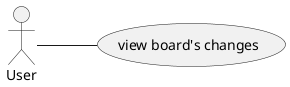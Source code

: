 @startuml
'https://plantuml.com/use-case-diagram

left to right direction
skinparam packageStyle rectangle
actor User

  User -- (view board's changes)



@enduml
